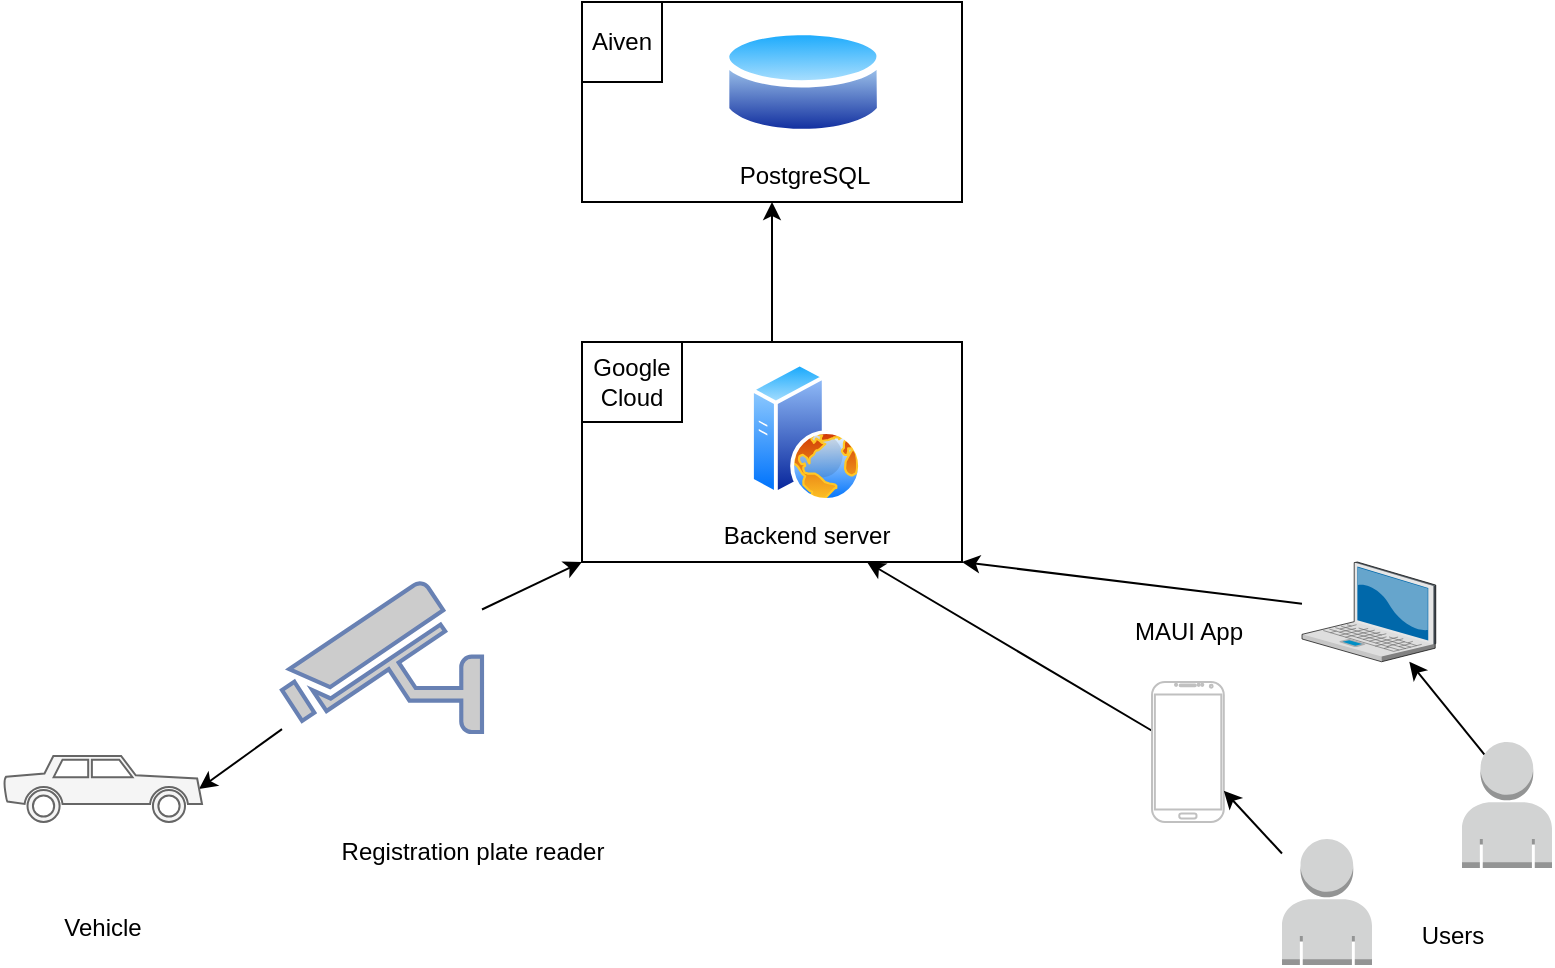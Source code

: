 <mxfile>
    <diagram id="LBZ0g3iNuET9EFTtc6lI" name="Page-1">
        <mxGraphModel dx="1375" dy="697" grid="1" gridSize="10" guides="1" tooltips="1" connect="1" arrows="1" fold="1" page="1" pageScale="1" pageWidth="827" pageHeight="1169" math="0" shadow="0">
            <root>
                <mxCell id="0"/>
                <mxCell id="1" parent="0"/>
                <mxCell id="10" style="edgeStyle=none;html=1;exitX=0.5;exitY=0;exitDx=0;exitDy=0;entryX=0.5;entryY=1;entryDx=0;entryDy=0;" parent="1" source="7" target="4" edge="1">
                    <mxGeometry relative="1" as="geometry"/>
                </mxCell>
                <mxCell id="7" value="" style="rounded=0;whiteSpace=wrap;html=1;" parent="1" vertex="1">
                    <mxGeometry x="330" y="250" width="190" height="110" as="geometry"/>
                </mxCell>
                <mxCell id="4" value="" style="rounded=0;whiteSpace=wrap;html=1;" parent="1" vertex="1">
                    <mxGeometry x="330" y="80" width="190" height="100" as="geometry"/>
                </mxCell>
                <mxCell id="5" value="Aiven" style="whiteSpace=wrap;html=1;aspect=fixed;" parent="1" vertex="1">
                    <mxGeometry x="330" y="80" width="40" height="40" as="geometry"/>
                </mxCell>
                <mxCell id="6" value="Google Cloud" style="rounded=0;whiteSpace=wrap;html=1;" parent="1" vertex="1">
                    <mxGeometry x="330" y="250" width="50" height="40" as="geometry"/>
                </mxCell>
                <mxCell id="8" value="Backend server" style="aspect=fixed;perimeter=ellipsePerimeter;html=1;align=center;shadow=0;dashed=0;spacingTop=3;image;image=img/lib/active_directory/web_server.svg;" parent="1" vertex="1">
                    <mxGeometry x="414" y="260" width="56" height="70" as="geometry"/>
                </mxCell>
                <mxCell id="13" style="edgeStyle=none;html=1;entryX=1;entryY=1;entryDx=0;entryDy=0;" parent="1" source="25" target="7" edge="1">
                    <mxGeometry relative="1" as="geometry">
                        <mxPoint x="630" y="483.369" as="sourcePoint"/>
                    </mxGeometry>
                </mxCell>
                <mxCell id="14" style="edgeStyle=none;html=1;entryX=0.75;entryY=1;entryDx=0;entryDy=0;" parent="1" source="12" target="7" edge="1">
                    <mxGeometry relative="1" as="geometry"/>
                </mxCell>
                <mxCell id="12" value="" style="verticalLabelPosition=bottom;verticalAlign=top;html=1;shadow=0;dashed=0;strokeWidth=1;shape=mxgraph.android.phone2;strokeColor=#c0c0c0;" parent="1" vertex="1">
                    <mxGeometry x="615" y="420" width="35.9" height="70" as="geometry"/>
                </mxCell>
                <mxCell id="18" style="edgeStyle=none;html=1;" parent="1" source="15" target="12" edge="1">
                    <mxGeometry relative="1" as="geometry"/>
                </mxCell>
                <mxCell id="15" value="" style="outlineConnect=0;dashed=0;verticalLabelPosition=bottom;verticalAlign=top;align=center;html=1;shape=mxgraph.aws3.user;fillColor=#D2D3D3;gradientColor=none;" parent="1" vertex="1">
                    <mxGeometry x="680" y="498.5" width="45" height="63" as="geometry"/>
                </mxCell>
                <mxCell id="17" style="edgeStyle=none;html=1;exitX=0.25;exitY=0.1;exitDx=0;exitDy=0;exitPerimeter=0;" parent="1" source="16" target="25" edge="1">
                    <mxGeometry relative="1" as="geometry">
                        <mxPoint x="660.012" y="539.97" as="targetPoint"/>
                    </mxGeometry>
                </mxCell>
                <mxCell id="16" value="" style="outlineConnect=0;dashed=0;verticalLabelPosition=bottom;verticalAlign=top;align=center;html=1;shape=mxgraph.aws3.user;fillColor=#D2D3D3;gradientColor=none;" parent="1" vertex="1">
                    <mxGeometry x="770" y="450" width="45" height="63" as="geometry"/>
                </mxCell>
                <mxCell id="21" style="edgeStyle=none;html=1;entryX=0.015;entryY=0.5;entryDx=0;entryDy=0;entryPerimeter=0;" parent="1" source="19" target="20" edge="1">
                    <mxGeometry relative="1" as="geometry"/>
                </mxCell>
                <mxCell id="22" style="edgeStyle=none;html=1;entryX=0;entryY=1;entryDx=0;entryDy=0;" parent="1" source="19" target="7" edge="1">
                    <mxGeometry relative="1" as="geometry"/>
                </mxCell>
                <mxCell id="19" value="" style="fontColor=#0066CC;verticalAlign=top;verticalLabelPosition=bottom;labelPosition=center;align=center;html=1;outlineConnect=0;fillColor=#CCCCCC;strokeColor=#6881B3;gradientColor=none;gradientDirection=north;strokeWidth=2;shape=mxgraph.networks.security_camera;flipH=1;" parent="1" vertex="1">
                    <mxGeometry x="180" y="370" width="100" height="75" as="geometry"/>
                </mxCell>
                <mxCell id="20" value="" style="shape=mxgraph.signs.transportation.car_2;html=1;pointerEvents=1;fillColor=#f5f5f5;strokeColor=#666666;verticalLabelPosition=bottom;verticalAlign=top;align=center;fontColor=#333333;flipH=1;" parent="1" vertex="1">
                    <mxGeometry x="40" y="457" width="100" height="33" as="geometry"/>
                </mxCell>
                <mxCell id="23" value="PostgreSQL" style="aspect=fixed;perimeter=ellipsePerimeter;html=1;align=center;shadow=0;dashed=0;spacingTop=3;image;image=img/lib/active_directory/database.svg;" parent="1" vertex="1">
                    <mxGeometry x="400" y="90" width="81.08" height="60" as="geometry"/>
                </mxCell>
                <mxCell id="24" value="MAUI App" style="text;html=1;align=center;verticalAlign=middle;resizable=0;points=[];autosize=1;strokeColor=none;fillColor=none;" parent="1" vertex="1">
                    <mxGeometry x="592.95" y="380" width="80" height="30" as="geometry"/>
                </mxCell>
                <mxCell id="25" value="" style="verticalLabelPosition=bottom;sketch=0;aspect=fixed;html=1;verticalAlign=top;strokeColor=none;align=center;outlineConnect=0;shape=mxgraph.citrix.laptop_2;" parent="1" vertex="1">
                    <mxGeometry x="690" y="360" width="66.89" height="49.88" as="geometry"/>
                </mxCell>
                <mxCell id="26" value="Users" style="text;html=1;align=center;verticalAlign=middle;resizable=0;points=[];autosize=1;strokeColor=none;fillColor=none;" parent="1" vertex="1">
                    <mxGeometry x="740" y="531.5" width="50" height="30" as="geometry"/>
                </mxCell>
                <mxCell id="27" value="Vehicle" style="text;html=1;align=center;verticalAlign=middle;resizable=0;points=[];autosize=1;strokeColor=none;fillColor=none;" parent="1" vertex="1">
                    <mxGeometry x="60" y="528.44" width="60" height="30" as="geometry"/>
                </mxCell>
                <mxCell id="28" value="Registration plate reader" style="text;html=1;align=center;verticalAlign=middle;resizable=0;points=[];autosize=1;strokeColor=none;fillColor=none;" parent="1" vertex="1">
                    <mxGeometry x="200" y="490" width="150" height="30" as="geometry"/>
                </mxCell>
            </root>
        </mxGraphModel>
    </diagram>
</mxfile>